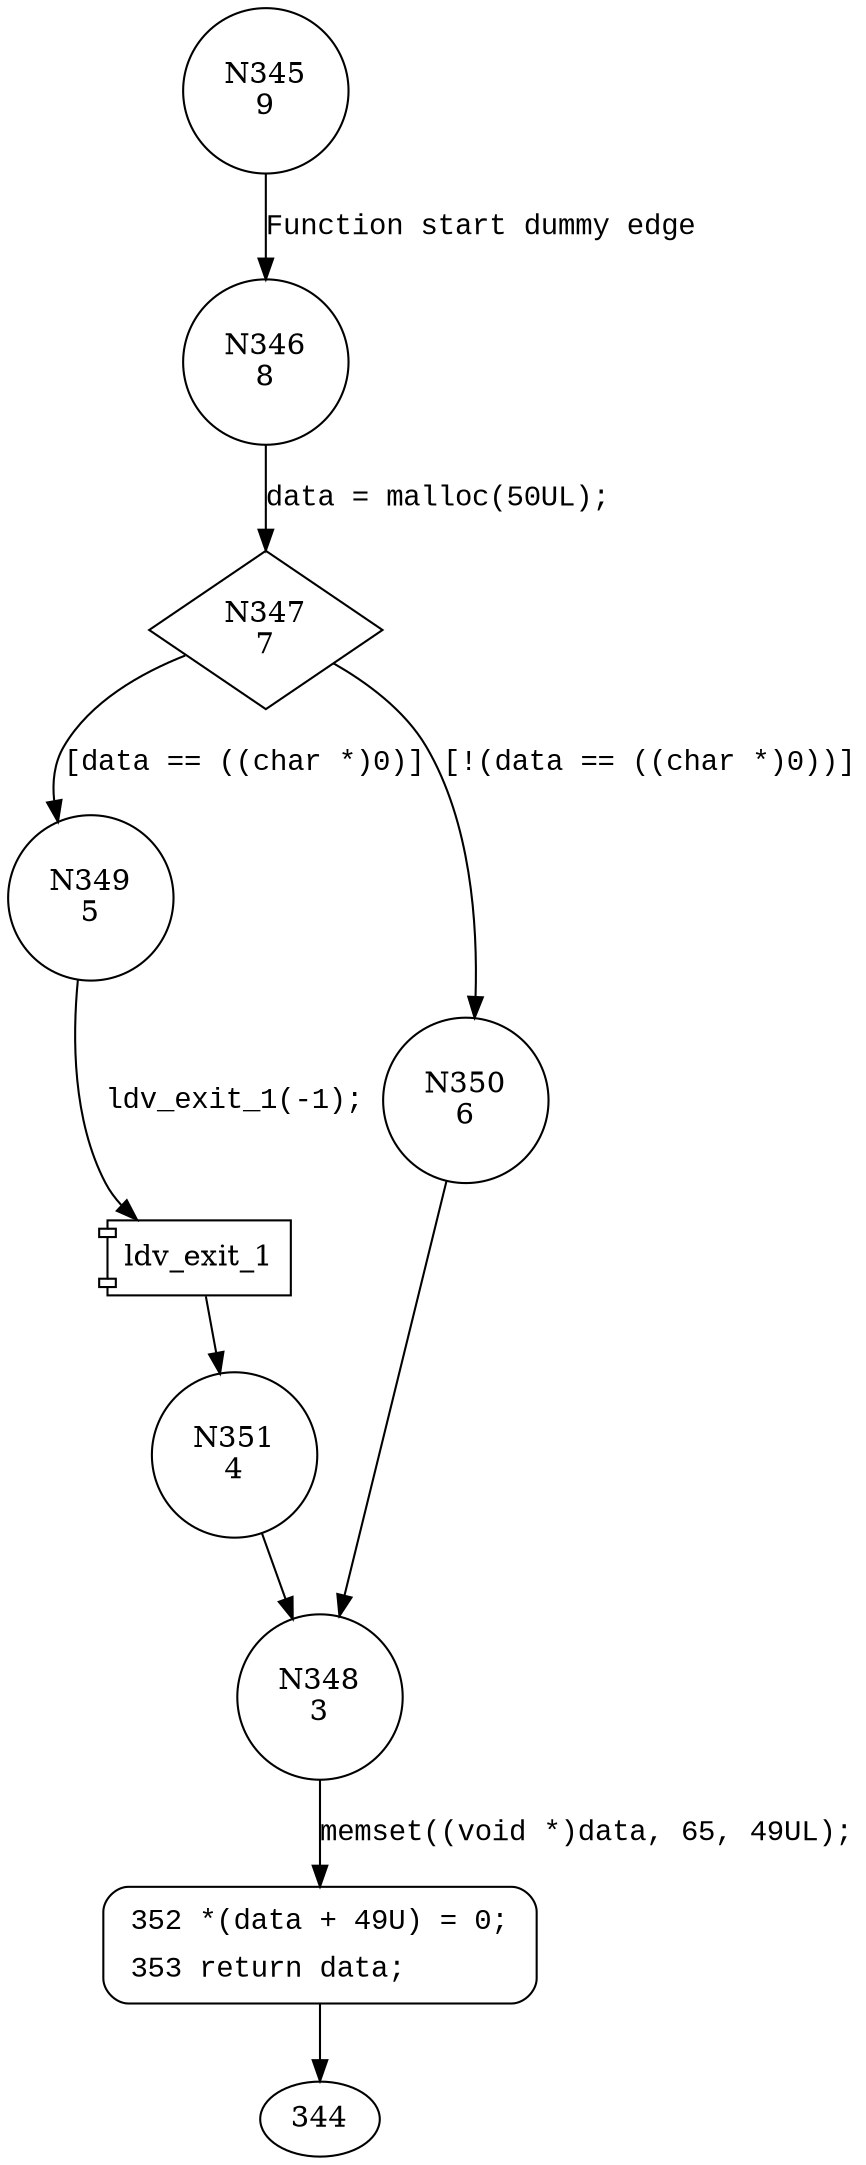 digraph badSource {
345 [shape="circle" label="N345\n9"]
346 [shape="circle" label="N346\n8"]
347 [shape="diamond" label="N347\n7"]
349 [shape="circle" label="N349\n5"]
350 [shape="circle" label="N350\n6"]
348 [shape="circle" label="N348\n3"]
352 [shape="circle" label="N352\n2"]
351 [shape="circle" label="N351\n4"]
352 [style="filled,bold" penwidth="1" fillcolor="white" fontname="Courier New" shape="Mrecord" label=<<table border="0" cellborder="0" cellpadding="3" bgcolor="white"><tr><td align="right">352</td><td align="left">*(data + 49U) = 0;</td></tr><tr><td align="right">353</td><td align="left">return data;</td></tr></table>>]
352 -> 344[label=""]
345 -> 346 [label="Function start dummy edge" fontname="Courier New"]
347 -> 349 [label="[data == ((char *)0)]" fontname="Courier New"]
347 -> 350 [label="[!(data == ((char *)0))]" fontname="Courier New"]
348 -> 352 [label="memset((void *)data, 65, 49UL);" fontname="Courier New"]
100030 [shape="component" label="ldv_exit_1"]
349 -> 100030 [label="ldv_exit_1(-1);" fontname="Courier New"]
100030 -> 351 [label="" fontname="Courier New"]
346 -> 347 [label="data = malloc(50UL);" fontname="Courier New"]
350 -> 348 [label="" fontname="Courier New"]
351 -> 348 [label="" fontname="Courier New"]
}